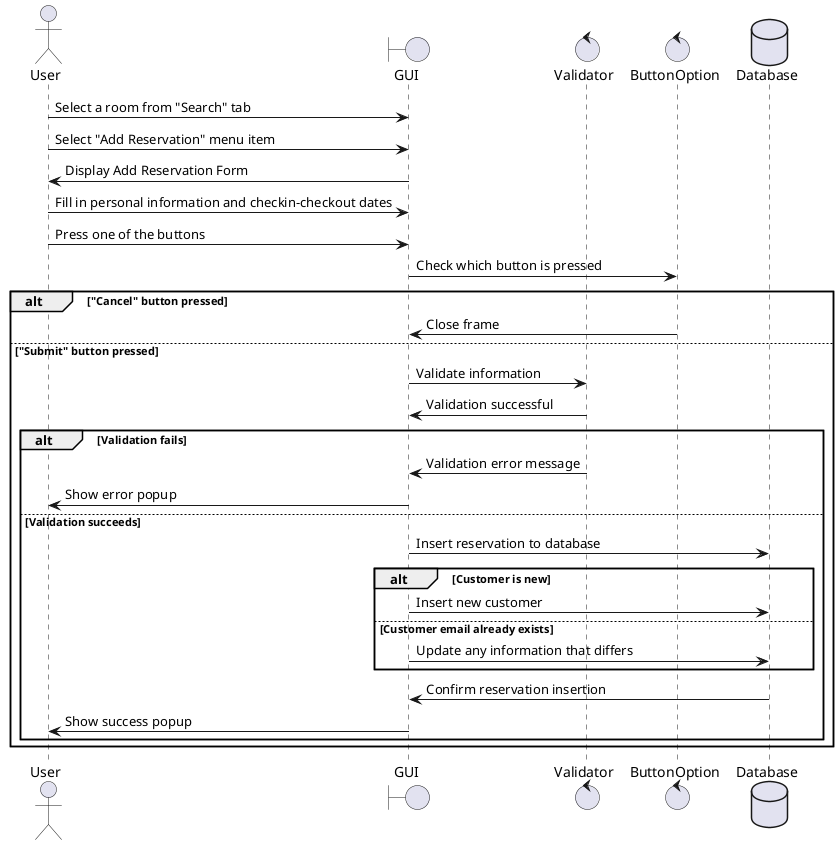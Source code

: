 @startuml reservation-add

actor User as U
boundary GUI as G
control Validator as V
control ButtonOption as O
database Database as D

U -> G : Select a room from "Search" tab
U -> G : Select "Add Reservation" menu item
G -> U : Display Add Reservation Form
U -> G : Fill in personal information and checkin-checkout dates
U -> G : Press one of the buttons
G -> O : Check which button is pressed
alt "Cancel" button pressed
    O -> G : Close frame
else "Submit" button pressed
    G -> V : Validate information
    V -> G : Validation successful
    alt Validation fails
        V -> G : Validation error message
        G -> U : Show error popup
    else Validation succeeds
        G -> D : Insert reservation to database

        alt Customer is new
            G -> D : Insert new customer
        else Customer email already exists
            G -> D : Update any information that differs
        end

        D -> G : Confirm reservation insertion
        G -> U : Show success popup
    end
end


@enduml
